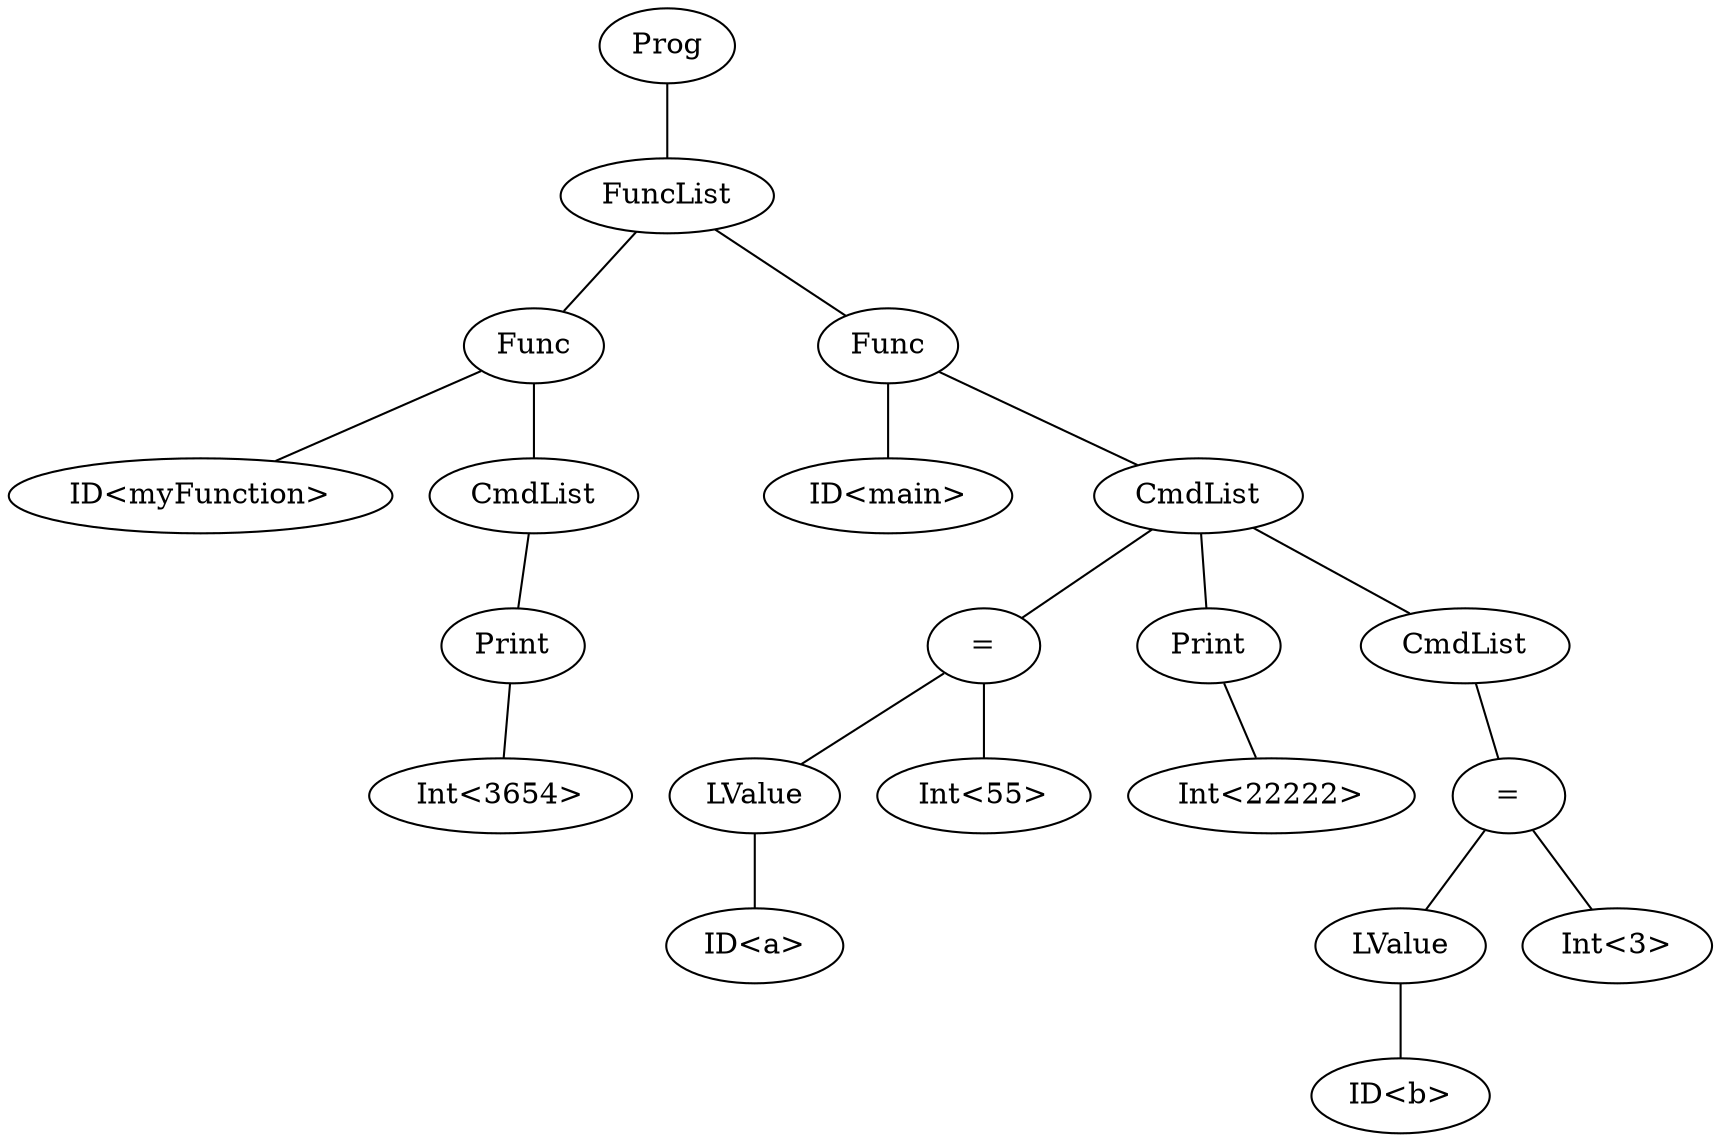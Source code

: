 graph program {
20 [label=Prog]
20--5
5 [label=FuncList]
5--4
4 [label="Func"]
4--3
3 [label="ID<myFunction>"]
4--2
2 [label=CmdList]
2--1
1 [label="Print"]
1--0
0 [label="Int<3654>"]
5--19
19 [label="Func"]
19--18
18 [label="ID<main>"]
19--10
10 [label=CmdList]
10--9
9 [label= "="]
9--7
7 [label="LValue"]
7--6
6 [label="ID<a>"]
9--8
8 [label="Int<55>"]
10--12
12 [label="Print"]
12--11
11 [label="Int<22222>"]
10--17
17 [label=CmdList]
17--16
16 [label= "="]
16--14
14 [label="LValue"]
14--13
13 [label="ID<b>"]
16--15
15 [label="Int<3>"]
}
